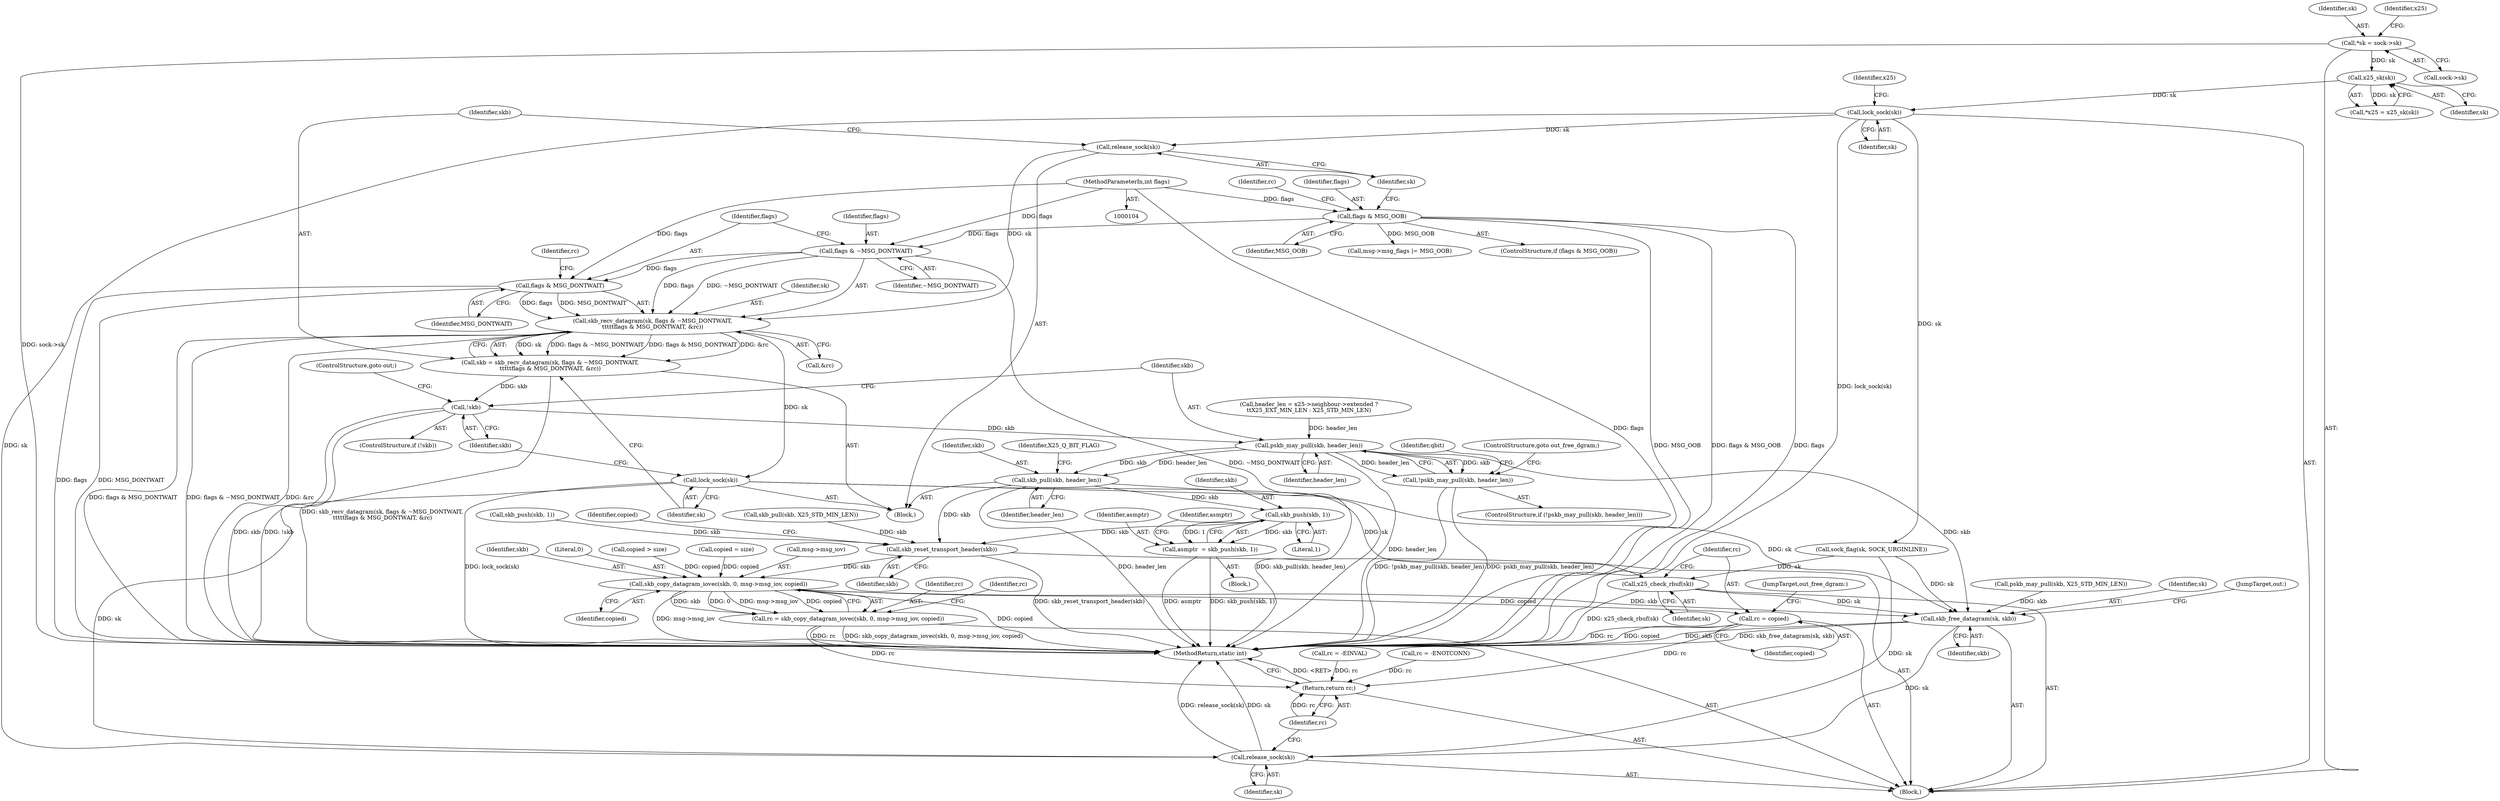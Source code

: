 digraph "0_linux_f3d3342602f8bcbf37d7c46641cb9bca7618eb1c_39@API" {
"1000231" [label="(Call,skb_recv_datagram(sk, flags & ~MSG_DONTWAIT,\n\t\t\t\t\tflags & MSG_DONTWAIT, &rc))"];
"1000227" [label="(Call,release_sock(sk))"];
"1000140" [label="(Call,lock_sock(sk))"];
"1000120" [label="(Call,x25_sk(sk))"];
"1000112" [label="(Call,*sk = sock->sk)"];
"1000233" [label="(Call,flags & ~MSG_DONTWAIT)"];
"1000167" [label="(Call,flags & MSG_OOB)"];
"1000109" [label="(MethodParameterIn,int flags)"];
"1000236" [label="(Call,flags & MSG_DONTWAIT)"];
"1000229" [label="(Call,skb = skb_recv_datagram(sk, flags & ~MSG_DONTWAIT,\n\t\t\t\t\tflags & MSG_DONTWAIT, &rc))"];
"1000244" [label="(Call,!skb)"];
"1000249" [label="(Call,pskb_may_pull(skb, header_len))"];
"1000248" [label="(Call,!pskb_may_pull(skb, header_len))"];
"1000264" [label="(Call,skb_pull(skb, header_len))"];
"1000277" [label="(Call,skb_push(skb, 1))"];
"1000275" [label="(Call,asmptr  = skb_push(skb, 1))"];
"1000284" [label="(Call,skb_reset_transport_header(skb))"];
"1000311" [label="(Call,skb_copy_datagram_iovec(skb, 0, msg->msg_iov, copied))"];
"1000309" [label="(Call,rc = skb_copy_datagram_iovec(skb, 0, msg->msg_iov, copied))"];
"1000355" [label="(Return,return rc;)"];
"1000345" [label="(Call,rc = copied)"];
"1000349" [label="(Call,skb_free_datagram(sk, skb))"];
"1000353" [label="(Call,release_sock(sk))"];
"1000241" [label="(Call,lock_sock(sk))"];
"1000343" [label="(Call,x25_check_rbuf(sk))"];
"1000230" [label="(Identifier,skb)"];
"1000167" [label="(Call,flags & MSG_OOB)"];
"1000265" [label="(Identifier,skb)"];
"1000266" [label="(Identifier,header_len)"];
"1000317" [label="(Identifier,copied)"];
"1000276" [label="(Identifier,asmptr)"];
"1000284" [label="(Call,skb_reset_transport_header(skb))"];
"1000310" [label="(Identifier,rc)"];
"1000149" [label="(Call,header_len = x25->neighbour->extended ?\n\t\tX25_EXT_MIN_LEN : X25_STD_MIN_LEN)"];
"1000136" [label="(Call,rc = -ENOTCONN)"];
"1000357" [label="(MethodReturn,static int)"];
"1000235" [label="(Identifier,~MSG_DONTWAIT)"];
"1000245" [label="(Identifier,skb)"];
"1000244" [label="(Call,!skb)"];
"1000269" [label="(Identifier,X25_Q_BIT_FLAG)"];
"1000275" [label="(Call,asmptr  = skb_push(skb, 1))"];
"1000353" [label="(Call,release_sock(sk))"];
"1000356" [label="(Identifier,rc)"];
"1000171" [label="(Call,rc = -EINVAL)"];
"1000239" [label="(Call,&rc)"];
"1000121" [label="(Identifier,sk)"];
"1000172" [label="(Identifier,rc)"];
"1000141" [label="(Identifier,sk)"];
"1000348" [label="(JumpTarget,out_free_dgram:)"];
"1000118" [label="(Call,*x25 = x25_sk(sk))"];
"1000246" [label="(ControlStructure,goto out;)"];
"1000145" [label="(Identifier,x25)"];
"1000114" [label="(Call,sock->sk)"];
"1000229" [label="(Call,skb = skb_recv_datagram(sk, flags & ~MSG_DONTWAIT,\n\t\t\t\t\tflags & MSG_DONTWAIT, &rc))"];
"1000120" [label="(Call,x25_sk(sk))"];
"1000213" [label="(Call,skb_push(skb, 1))"];
"1000196" [label="(Call,pskb_may_pull(skb, X25_STD_MIN_LEN))"];
"1000279" [label="(Literal,1)"];
"1000113" [label="(Identifier,sk)"];
"1000274" [label="(Block,)"];
"1000248" [label="(Call,!pskb_may_pull(skb, header_len))"];
"1000228" [label="(Identifier,sk)"];
"1000287" [label="(Identifier,copied)"];
"1000226" [label="(Block,)"];
"1000309" [label="(Call,rc = skb_copy_datagram_iovec(skb, 0, msg->msg_iov, copied))"];
"1000110" [label="(Block,)"];
"1000238" [label="(Identifier,MSG_DONTWAIT)"];
"1000296" [label="(Call,copied = size)"];
"1000242" [label="(Identifier,sk)"];
"1000355" [label="(Return,return rc;)"];
"1000177" [label="(Call,sock_flag(sk, SOCK_URGINLINE))"];
"1000241" [label="(Call,lock_sock(sk))"];
"1000237" [label="(Identifier,flags)"];
"1000351" [label="(Identifier,skb)"];
"1000343" [label="(Call,x25_check_rbuf(sk))"];
"1000112" [label="(Call,*sk = sock->sk)"];
"1000251" [label="(Identifier,header_len)"];
"1000350" [label="(Identifier,sk)"];
"1000354" [label="(Identifier,sk)"];
"1000247" [label="(ControlStructure,if (!pskb_may_pull(skb, header_len)))"];
"1000119" [label="(Identifier,x25)"];
"1000236" [label="(Call,flags & MSG_DONTWAIT)"];
"1000234" [label="(Identifier,flags)"];
"1000277" [label="(Call,skb_push(skb, 1))"];
"1000200" [label="(Call,skb_pull(skb, X25_STD_MIN_LEN))"];
"1000345" [label="(Call,rc = copied)"];
"1000314" [label="(Call,msg->msg_iov)"];
"1000344" [label="(Identifier,sk)"];
"1000168" [label="(Identifier,flags)"];
"1000349" [label="(Call,skb_free_datagram(sk, skb))"];
"1000254" [label="(Identifier,qbit)"];
"1000312" [label="(Identifier,skb)"];
"1000233" [label="(Call,flags & ~MSG_DONTWAIT)"];
"1000240" [label="(Identifier,rc)"];
"1000347" [label="(Identifier,copied)"];
"1000278" [label="(Identifier,skb)"];
"1000232" [label="(Identifier,sk)"];
"1000169" [label="(Identifier,MSG_OOB)"];
"1000231" [label="(Call,skb_recv_datagram(sk, flags & ~MSG_DONTWAIT,\n\t\t\t\t\tflags & MSG_DONTWAIT, &rc))"];
"1000346" [label="(Identifier,rc)"];
"1000140" [label="(Call,lock_sock(sk))"];
"1000319" [label="(Identifier,rc)"];
"1000311" [label="(Call,skb_copy_datagram_iovec(skb, 0, msg->msg_iov, copied))"];
"1000285" [label="(Identifier,skb)"];
"1000220" [label="(Call,msg->msg_flags |= MSG_OOB)"];
"1000249" [label="(Call,pskb_may_pull(skb, header_len))"];
"1000313" [label="(Literal,0)"];
"1000282" [label="(Identifier,asmptr)"];
"1000166" [label="(ControlStructure,if (flags & MSG_OOB))"];
"1000352" [label="(JumpTarget,out:)"];
"1000243" [label="(ControlStructure,if (!skb))"];
"1000264" [label="(Call,skb_pull(skb, header_len))"];
"1000227" [label="(Call,release_sock(sk))"];
"1000292" [label="(Call,copied > size)"];
"1000109" [label="(MethodParameterIn,int flags)"];
"1000250" [label="(Identifier,skb)"];
"1000252" [label="(ControlStructure,goto out_free_dgram;)"];
"1000231" -> "1000229"  [label="AST: "];
"1000231" -> "1000239"  [label="CFG: "];
"1000232" -> "1000231"  [label="AST: "];
"1000233" -> "1000231"  [label="AST: "];
"1000236" -> "1000231"  [label="AST: "];
"1000239" -> "1000231"  [label="AST: "];
"1000229" -> "1000231"  [label="CFG: "];
"1000231" -> "1000357"  [label="DDG: flags & MSG_DONTWAIT"];
"1000231" -> "1000357"  [label="DDG: flags & ~MSG_DONTWAIT"];
"1000231" -> "1000357"  [label="DDG: &rc"];
"1000231" -> "1000229"  [label="DDG: sk"];
"1000231" -> "1000229"  [label="DDG: flags & ~MSG_DONTWAIT"];
"1000231" -> "1000229"  [label="DDG: flags & MSG_DONTWAIT"];
"1000231" -> "1000229"  [label="DDG: &rc"];
"1000227" -> "1000231"  [label="DDG: sk"];
"1000233" -> "1000231"  [label="DDG: flags"];
"1000233" -> "1000231"  [label="DDG: ~MSG_DONTWAIT"];
"1000236" -> "1000231"  [label="DDG: flags"];
"1000236" -> "1000231"  [label="DDG: MSG_DONTWAIT"];
"1000231" -> "1000241"  [label="DDG: sk"];
"1000227" -> "1000226"  [label="AST: "];
"1000227" -> "1000228"  [label="CFG: "];
"1000228" -> "1000227"  [label="AST: "];
"1000230" -> "1000227"  [label="CFG: "];
"1000140" -> "1000227"  [label="DDG: sk"];
"1000140" -> "1000110"  [label="AST: "];
"1000140" -> "1000141"  [label="CFG: "];
"1000141" -> "1000140"  [label="AST: "];
"1000145" -> "1000140"  [label="CFG: "];
"1000140" -> "1000357"  [label="DDG: lock_sock(sk)"];
"1000120" -> "1000140"  [label="DDG: sk"];
"1000140" -> "1000177"  [label="DDG: sk"];
"1000140" -> "1000353"  [label="DDG: sk"];
"1000120" -> "1000118"  [label="AST: "];
"1000120" -> "1000121"  [label="CFG: "];
"1000121" -> "1000120"  [label="AST: "];
"1000118" -> "1000120"  [label="CFG: "];
"1000120" -> "1000118"  [label="DDG: sk"];
"1000112" -> "1000120"  [label="DDG: sk"];
"1000112" -> "1000110"  [label="AST: "];
"1000112" -> "1000114"  [label="CFG: "];
"1000113" -> "1000112"  [label="AST: "];
"1000114" -> "1000112"  [label="AST: "];
"1000119" -> "1000112"  [label="CFG: "];
"1000112" -> "1000357"  [label="DDG: sock->sk"];
"1000233" -> "1000235"  [label="CFG: "];
"1000234" -> "1000233"  [label="AST: "];
"1000235" -> "1000233"  [label="AST: "];
"1000237" -> "1000233"  [label="CFG: "];
"1000233" -> "1000357"  [label="DDG: ~MSG_DONTWAIT"];
"1000167" -> "1000233"  [label="DDG: flags"];
"1000109" -> "1000233"  [label="DDG: flags"];
"1000233" -> "1000236"  [label="DDG: flags"];
"1000167" -> "1000166"  [label="AST: "];
"1000167" -> "1000169"  [label="CFG: "];
"1000168" -> "1000167"  [label="AST: "];
"1000169" -> "1000167"  [label="AST: "];
"1000172" -> "1000167"  [label="CFG: "];
"1000228" -> "1000167"  [label="CFG: "];
"1000167" -> "1000357"  [label="DDG: flags"];
"1000167" -> "1000357"  [label="DDG: MSG_OOB"];
"1000167" -> "1000357"  [label="DDG: flags & MSG_OOB"];
"1000109" -> "1000167"  [label="DDG: flags"];
"1000167" -> "1000220"  [label="DDG: MSG_OOB"];
"1000109" -> "1000104"  [label="AST: "];
"1000109" -> "1000357"  [label="DDG: flags"];
"1000109" -> "1000236"  [label="DDG: flags"];
"1000236" -> "1000238"  [label="CFG: "];
"1000237" -> "1000236"  [label="AST: "];
"1000238" -> "1000236"  [label="AST: "];
"1000240" -> "1000236"  [label="CFG: "];
"1000236" -> "1000357"  [label="DDG: flags"];
"1000236" -> "1000357"  [label="DDG: MSG_DONTWAIT"];
"1000229" -> "1000226"  [label="AST: "];
"1000230" -> "1000229"  [label="AST: "];
"1000242" -> "1000229"  [label="CFG: "];
"1000229" -> "1000357"  [label="DDG: skb_recv_datagram(sk, flags & ~MSG_DONTWAIT,\n\t\t\t\t\tflags & MSG_DONTWAIT, &rc)"];
"1000229" -> "1000244"  [label="DDG: skb"];
"1000244" -> "1000243"  [label="AST: "];
"1000244" -> "1000245"  [label="CFG: "];
"1000245" -> "1000244"  [label="AST: "];
"1000246" -> "1000244"  [label="CFG: "];
"1000250" -> "1000244"  [label="CFG: "];
"1000244" -> "1000357"  [label="DDG: !skb"];
"1000244" -> "1000357"  [label="DDG: skb"];
"1000244" -> "1000249"  [label="DDG: skb"];
"1000249" -> "1000248"  [label="AST: "];
"1000249" -> "1000251"  [label="CFG: "];
"1000250" -> "1000249"  [label="AST: "];
"1000251" -> "1000249"  [label="AST: "];
"1000248" -> "1000249"  [label="CFG: "];
"1000249" -> "1000357"  [label="DDG: header_len"];
"1000249" -> "1000248"  [label="DDG: skb"];
"1000249" -> "1000248"  [label="DDG: header_len"];
"1000149" -> "1000249"  [label="DDG: header_len"];
"1000249" -> "1000264"  [label="DDG: skb"];
"1000249" -> "1000264"  [label="DDG: header_len"];
"1000249" -> "1000349"  [label="DDG: skb"];
"1000248" -> "1000247"  [label="AST: "];
"1000252" -> "1000248"  [label="CFG: "];
"1000254" -> "1000248"  [label="CFG: "];
"1000248" -> "1000357"  [label="DDG: !pskb_may_pull(skb, header_len)"];
"1000248" -> "1000357"  [label="DDG: pskb_may_pull(skb, header_len)"];
"1000264" -> "1000226"  [label="AST: "];
"1000264" -> "1000266"  [label="CFG: "];
"1000265" -> "1000264"  [label="AST: "];
"1000266" -> "1000264"  [label="AST: "];
"1000269" -> "1000264"  [label="CFG: "];
"1000264" -> "1000357"  [label="DDG: skb_pull(skb, header_len)"];
"1000264" -> "1000357"  [label="DDG: header_len"];
"1000264" -> "1000277"  [label="DDG: skb"];
"1000264" -> "1000284"  [label="DDG: skb"];
"1000277" -> "1000275"  [label="AST: "];
"1000277" -> "1000279"  [label="CFG: "];
"1000278" -> "1000277"  [label="AST: "];
"1000279" -> "1000277"  [label="AST: "];
"1000275" -> "1000277"  [label="CFG: "];
"1000277" -> "1000275"  [label="DDG: skb"];
"1000277" -> "1000275"  [label="DDG: 1"];
"1000277" -> "1000284"  [label="DDG: skb"];
"1000275" -> "1000274"  [label="AST: "];
"1000276" -> "1000275"  [label="AST: "];
"1000282" -> "1000275"  [label="CFG: "];
"1000275" -> "1000357"  [label="DDG: asmptr"];
"1000275" -> "1000357"  [label="DDG: skb_push(skb, 1)"];
"1000284" -> "1000110"  [label="AST: "];
"1000284" -> "1000285"  [label="CFG: "];
"1000285" -> "1000284"  [label="AST: "];
"1000287" -> "1000284"  [label="CFG: "];
"1000284" -> "1000357"  [label="DDG: skb_reset_transport_header(skb)"];
"1000200" -> "1000284"  [label="DDG: skb"];
"1000213" -> "1000284"  [label="DDG: skb"];
"1000284" -> "1000311"  [label="DDG: skb"];
"1000311" -> "1000309"  [label="AST: "];
"1000311" -> "1000317"  [label="CFG: "];
"1000312" -> "1000311"  [label="AST: "];
"1000313" -> "1000311"  [label="AST: "];
"1000314" -> "1000311"  [label="AST: "];
"1000317" -> "1000311"  [label="AST: "];
"1000309" -> "1000311"  [label="CFG: "];
"1000311" -> "1000357"  [label="DDG: msg->msg_iov"];
"1000311" -> "1000357"  [label="DDG: copied"];
"1000311" -> "1000309"  [label="DDG: skb"];
"1000311" -> "1000309"  [label="DDG: 0"];
"1000311" -> "1000309"  [label="DDG: msg->msg_iov"];
"1000311" -> "1000309"  [label="DDG: copied"];
"1000292" -> "1000311"  [label="DDG: copied"];
"1000296" -> "1000311"  [label="DDG: copied"];
"1000311" -> "1000345"  [label="DDG: copied"];
"1000311" -> "1000349"  [label="DDG: skb"];
"1000309" -> "1000110"  [label="AST: "];
"1000310" -> "1000309"  [label="AST: "];
"1000319" -> "1000309"  [label="CFG: "];
"1000309" -> "1000357"  [label="DDG: rc"];
"1000309" -> "1000357"  [label="DDG: skb_copy_datagram_iovec(skb, 0, msg->msg_iov, copied)"];
"1000309" -> "1000355"  [label="DDG: rc"];
"1000355" -> "1000110"  [label="AST: "];
"1000355" -> "1000356"  [label="CFG: "];
"1000356" -> "1000355"  [label="AST: "];
"1000357" -> "1000355"  [label="CFG: "];
"1000355" -> "1000357"  [label="DDG: <RET>"];
"1000356" -> "1000355"  [label="DDG: rc"];
"1000171" -> "1000355"  [label="DDG: rc"];
"1000345" -> "1000355"  [label="DDG: rc"];
"1000136" -> "1000355"  [label="DDG: rc"];
"1000345" -> "1000110"  [label="AST: "];
"1000345" -> "1000347"  [label="CFG: "];
"1000346" -> "1000345"  [label="AST: "];
"1000347" -> "1000345"  [label="AST: "];
"1000348" -> "1000345"  [label="CFG: "];
"1000345" -> "1000357"  [label="DDG: copied"];
"1000345" -> "1000357"  [label="DDG: rc"];
"1000349" -> "1000110"  [label="AST: "];
"1000349" -> "1000351"  [label="CFG: "];
"1000350" -> "1000349"  [label="AST: "];
"1000351" -> "1000349"  [label="AST: "];
"1000352" -> "1000349"  [label="CFG: "];
"1000349" -> "1000357"  [label="DDG: skb"];
"1000349" -> "1000357"  [label="DDG: skb_free_datagram(sk, skb)"];
"1000177" -> "1000349"  [label="DDG: sk"];
"1000343" -> "1000349"  [label="DDG: sk"];
"1000241" -> "1000349"  [label="DDG: sk"];
"1000196" -> "1000349"  [label="DDG: skb"];
"1000349" -> "1000353"  [label="DDG: sk"];
"1000353" -> "1000110"  [label="AST: "];
"1000353" -> "1000354"  [label="CFG: "];
"1000354" -> "1000353"  [label="AST: "];
"1000356" -> "1000353"  [label="CFG: "];
"1000353" -> "1000357"  [label="DDG: release_sock(sk)"];
"1000353" -> "1000357"  [label="DDG: sk"];
"1000177" -> "1000353"  [label="DDG: sk"];
"1000241" -> "1000353"  [label="DDG: sk"];
"1000241" -> "1000226"  [label="AST: "];
"1000241" -> "1000242"  [label="CFG: "];
"1000242" -> "1000241"  [label="AST: "];
"1000245" -> "1000241"  [label="CFG: "];
"1000241" -> "1000357"  [label="DDG: lock_sock(sk)"];
"1000241" -> "1000343"  [label="DDG: sk"];
"1000343" -> "1000110"  [label="AST: "];
"1000343" -> "1000344"  [label="CFG: "];
"1000344" -> "1000343"  [label="AST: "];
"1000346" -> "1000343"  [label="CFG: "];
"1000343" -> "1000357"  [label="DDG: x25_check_rbuf(sk)"];
"1000177" -> "1000343"  [label="DDG: sk"];
}
